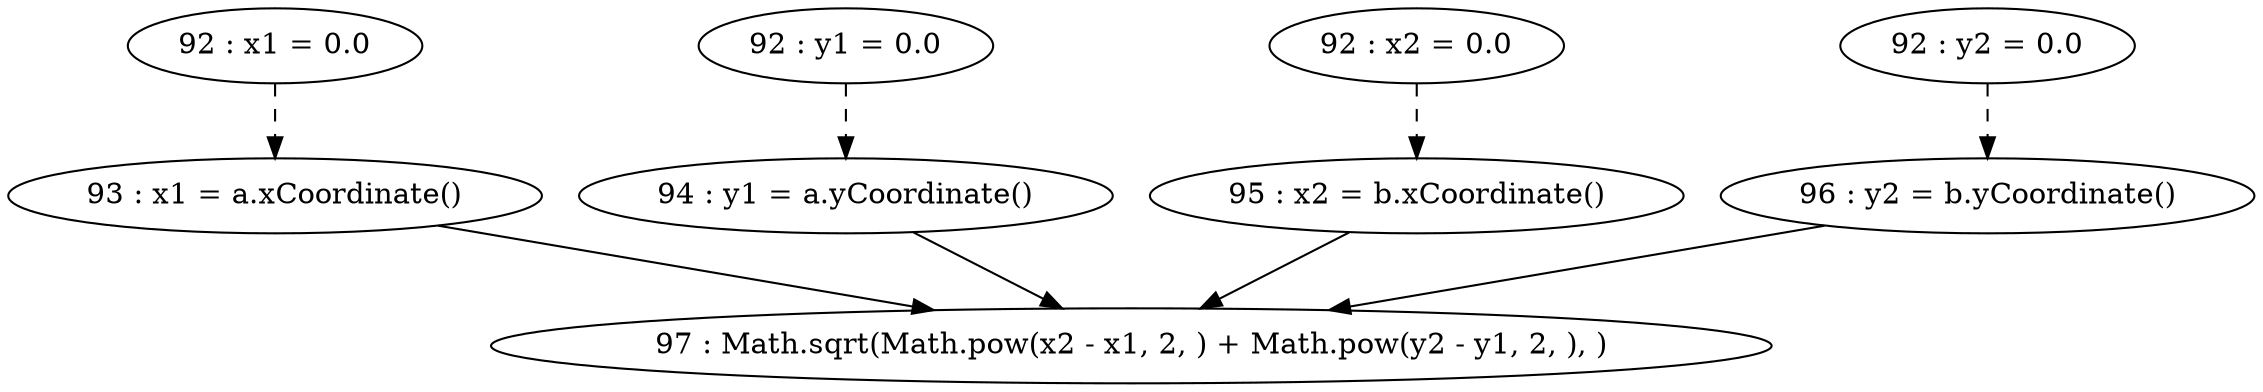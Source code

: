 digraph G {
"92 : x1 = 0.0"
"92 : x1 = 0.0" -> "93 : x1 = a.xCoordinate()" [style=dashed]
"92 : y1 = 0.0"
"92 : y1 = 0.0" -> "94 : y1 = a.yCoordinate()" [style=dashed]
"92 : x2 = 0.0"
"92 : x2 = 0.0" -> "95 : x2 = b.xCoordinate()" [style=dashed]
"92 : y2 = 0.0"
"92 : y2 = 0.0" -> "96 : y2 = b.yCoordinate()" [style=dashed]
"93 : x1 = a.xCoordinate()"
"93 : x1 = a.xCoordinate()" -> "97 : Math.sqrt(Math.pow(x2 - x1, 2, ) + Math.pow(y2 - y1, 2, ), )"
"94 : y1 = a.yCoordinate()"
"94 : y1 = a.yCoordinate()" -> "97 : Math.sqrt(Math.pow(x2 - x1, 2, ) + Math.pow(y2 - y1, 2, ), )"
"95 : x2 = b.xCoordinate()"
"95 : x2 = b.xCoordinate()" -> "97 : Math.sqrt(Math.pow(x2 - x1, 2, ) + Math.pow(y2 - y1, 2, ), )"
"96 : y2 = b.yCoordinate()"
"96 : y2 = b.yCoordinate()" -> "97 : Math.sqrt(Math.pow(x2 - x1, 2, ) + Math.pow(y2 - y1, 2, ), )"
"97 : Math.sqrt(Math.pow(x2 - x1, 2, ) + Math.pow(y2 - y1, 2, ), )"
}